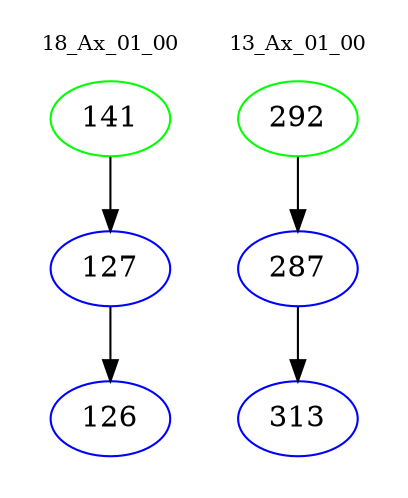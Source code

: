 digraph{
subgraph cluster_0 {
color = white
label = "18_Ax_01_00";
fontsize=10;
T0_141 [label="141", color="green"]
T0_141 -> T0_127 [color="black"]
T0_127 [label="127", color="blue"]
T0_127 -> T0_126 [color="black"]
T0_126 [label="126", color="blue"]
}
subgraph cluster_1 {
color = white
label = "13_Ax_01_00";
fontsize=10;
T1_292 [label="292", color="green"]
T1_292 -> T1_287 [color="black"]
T1_287 [label="287", color="blue"]
T1_287 -> T1_313 [color="black"]
T1_313 [label="313", color="blue"]
}
}
